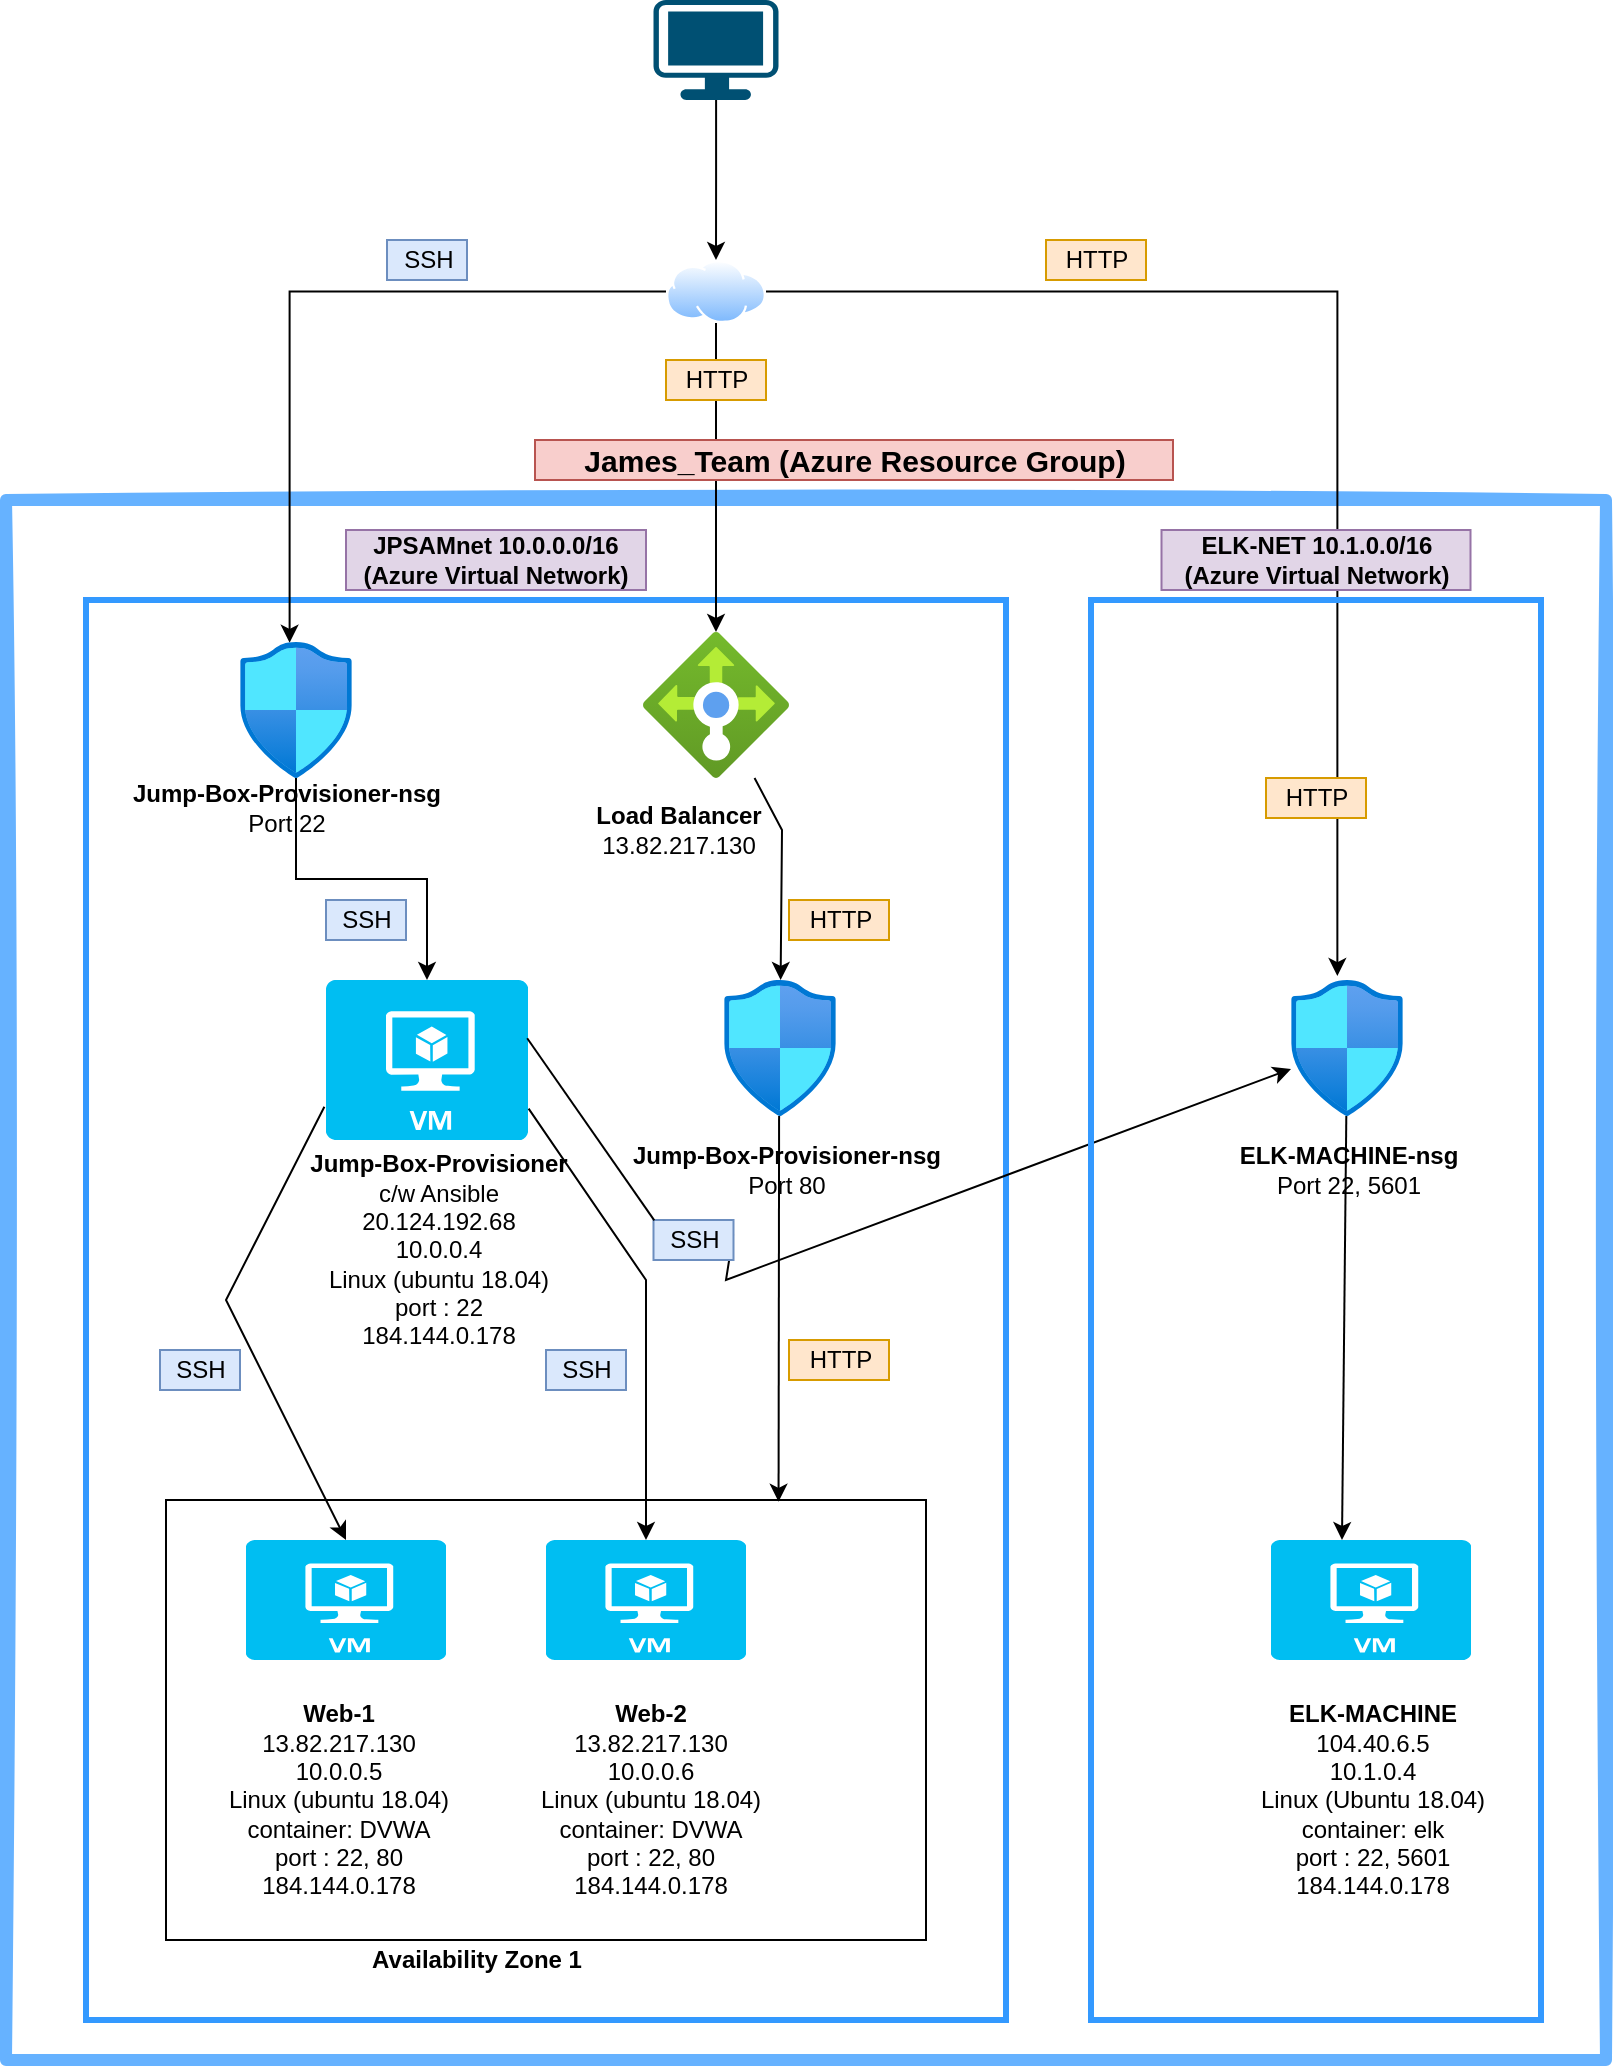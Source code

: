 <mxfile version="15.8.7" type="device"><diagram id="h9bj2SC35kE_Zxy0N-Aq" name="Page-1"><mxGraphModel dx="1038" dy="641" grid="1" gridSize="10" guides="1" tooltips="1" connect="1" arrows="1" fold="1" page="1" pageScale="1" pageWidth="850" pageHeight="1100" math="0" shadow="0"><root><mxCell id="0"/><mxCell id="1" parent="0"/><mxCell id="VqFrh7SJ_DNtCaBL8Qw7-66" value="" style="rounded=0;whiteSpace=wrap;html=1;" parent="1" vertex="1"><mxGeometry x="110" y="790" width="380" height="220" as="geometry"/></mxCell><mxCell id="VqFrh7SJ_DNtCaBL8Qw7-61" value="" style="rounded=0;whiteSpace=wrap;html=1;fillColor=none;strokeWidth=6;strokeColor=#66B2FF;sketch=1;" parent="1" vertex="1"><mxGeometry x="30" y="290" width="800" height="780" as="geometry"/></mxCell><mxCell id="VqFrh7SJ_DNtCaBL8Qw7-56" value="" style="rounded=0;whiteSpace=wrap;html=1;fillColor=none;strokeColor=#3399FF;strokeWidth=3;sketch=0;" parent="1" vertex="1"><mxGeometry x="70" y="340" width="460" height="710" as="geometry"/></mxCell><mxCell id="VqFrh7SJ_DNtCaBL8Qw7-60" value="" style="edgeStyle=orthogonalEdgeStyle;rounded=0;orthogonalLoop=1;jettySize=auto;html=1;entryX=0.5;entryY=0;entryDx=0;entryDy=0;" parent="1" source="VqFrh7SJ_DNtCaBL8Qw7-1" target="VqFrh7SJ_DNtCaBL8Qw7-2" edge="1"><mxGeometry relative="1" as="geometry"><mxPoint x="278.75" y="35" as="targetPoint"/></mxGeometry></mxCell><mxCell id="VqFrh7SJ_DNtCaBL8Qw7-1" value="" style="points=[[0.03,0.03,0],[0.5,0,0],[0.97,0.03,0],[1,0.4,0],[0.97,0.745,0],[0.5,1,0],[0.03,0.745,0],[0,0.4,0]];verticalLabelPosition=bottom;sketch=0;html=1;verticalAlign=top;aspect=fixed;align=center;pointerEvents=1;shape=mxgraph.cisco19.workstation;fillColor=#005073;strokeColor=none;" parent="1" vertex="1"><mxGeometry x="353.75" y="40" width="62.5" height="50" as="geometry"/></mxCell><mxCell id="VqFrh7SJ_DNtCaBL8Qw7-29" value="" style="edgeStyle=orthogonalEdgeStyle;rounded=0;orthogonalLoop=1;jettySize=auto;html=1;" parent="1" source="VqFrh7SJ_DNtCaBL8Qw7-2" target="VqFrh7SJ_DNtCaBL8Qw7-7" edge="1"><mxGeometry relative="1" as="geometry"><mxPoint x="390" y="191" as="targetPoint"/><Array as="points"><mxPoint x="380" y="397"/></Array></mxGeometry></mxCell><mxCell id="VqFrh7SJ_DNtCaBL8Qw7-31" value="" style="edgeStyle=orthogonalEdgeStyle;rounded=0;orthogonalLoop=1;jettySize=auto;html=1;entryX=0.443;entryY=0.006;entryDx=0;entryDy=0;entryPerimeter=0;" parent="1" source="VqFrh7SJ_DNtCaBL8Qw7-2" target="VqFrh7SJ_DNtCaBL8Qw7-3" edge="1"><mxGeometry relative="1" as="geometry"><mxPoint x="205" y="115.8" as="targetPoint"/></mxGeometry></mxCell><mxCell id="VqFrh7SJ_DNtCaBL8Qw7-39" value="" style="edgeStyle=orthogonalEdgeStyle;rounded=0;orthogonalLoop=1;jettySize=auto;html=1;entryX=0.414;entryY=-0.029;entryDx=0;entryDy=0;entryPerimeter=0;strokeWidth=1;" parent="1" source="VqFrh7SJ_DNtCaBL8Qw7-2" target="VqFrh7SJ_DNtCaBL8Qw7-9" edge="1"><mxGeometry relative="1" as="geometry"><mxPoint x="670" y="116" as="targetPoint"/></mxGeometry></mxCell><mxCell id="VqFrh7SJ_DNtCaBL8Qw7-2" value="" style="aspect=fixed;perimeter=ellipsePerimeter;html=1;align=center;shadow=0;dashed=0;spacingTop=3;image;image=img/lib/active_directory/internet_cloud.svg;" parent="1" vertex="1"><mxGeometry x="360" y="170" width="50" height="31.5" as="geometry"/></mxCell><mxCell id="VqFrh7SJ_DNtCaBL8Qw7-23" value="" style="edgeStyle=orthogonalEdgeStyle;rounded=0;orthogonalLoop=1;jettySize=auto;html=1;" parent="1" source="VqFrh7SJ_DNtCaBL8Qw7-3" target="VqFrh7SJ_DNtCaBL8Qw7-4" edge="1"><mxGeometry relative="1" as="geometry"/></mxCell><mxCell id="VqFrh7SJ_DNtCaBL8Qw7-3" value="" style="aspect=fixed;html=1;points=[];align=center;image;fontSize=12;image=img/lib/azure2/networking/Network_Security_Groups.svg;" parent="1" vertex="1"><mxGeometry x="147" y="361" width="56.0" height="68" as="geometry"/></mxCell><mxCell id="VqFrh7SJ_DNtCaBL8Qw7-4" value="" style="verticalLabelPosition=bottom;html=1;verticalAlign=top;align=center;strokeColor=none;fillColor=#00BEF2;shape=mxgraph.azure.virtual_machine;" parent="1" vertex="1"><mxGeometry x="190" y="530" width="101" height="80" as="geometry"/></mxCell><mxCell id="VqFrh7SJ_DNtCaBL8Qw7-7" value="" style="aspect=fixed;html=1;points=[];align=center;image;fontSize=12;image=img/lib/azure2/networking/Load_Balancers.svg;" parent="1" vertex="1"><mxGeometry x="348.5" y="356" width="73" height="73" as="geometry"/></mxCell><mxCell id="VqFrh7SJ_DNtCaBL8Qw7-8" value="" style="aspect=fixed;html=1;points=[];align=center;image;fontSize=12;image=img/lib/azure2/networking/Network_Security_Groups.svg;" parent="1" vertex="1"><mxGeometry x="389" y="530" width="56.0" height="68" as="geometry"/></mxCell><mxCell id="VqFrh7SJ_DNtCaBL8Qw7-109" value="" style="edgeStyle=none;rounded=0;orthogonalLoop=1;jettySize=auto;html=1;fontSize=15;strokeWidth=1;" parent="1" source="VqFrh7SJ_DNtCaBL8Qw7-9" edge="1"><mxGeometry relative="1" as="geometry"><mxPoint x="698" y="810" as="targetPoint"/></mxGeometry></mxCell><mxCell id="VqFrh7SJ_DNtCaBL8Qw7-14" value="&lt;b&gt;Jump-Box-Provisioner&lt;br&gt;&lt;/b&gt;c/w Ansible&lt;br&gt;20.124.192.68&lt;br&gt;10.0.0.4&lt;br&gt;Linux (ubuntu 18.04)&lt;br&gt;port : 22&lt;br&gt;184.144.0.178" style="text;html=1;align=center;verticalAlign=middle;resizable=0;points=[];autosize=1;strokeColor=none;fillColor=none;" parent="1" vertex="1"><mxGeometry x="176.25" y="615" width="140" height="100" as="geometry"/></mxCell><mxCell id="VqFrh7SJ_DNtCaBL8Qw7-17" style="edgeStyle=orthogonalEdgeStyle;rounded=0;orthogonalLoop=1;jettySize=auto;html=1;exitX=0.5;exitY=1;exitDx=0;exitDy=0;exitPerimeter=0;" parent="1" source="VqFrh7SJ_DNtCaBL8Qw7-4" target="VqFrh7SJ_DNtCaBL8Qw7-4" edge="1"><mxGeometry relative="1" as="geometry"/></mxCell><mxCell id="VqFrh7SJ_DNtCaBL8Qw7-21" value="&lt;b&gt;Load Balancer&lt;/b&gt;&lt;br&gt;13.82.217.130" style="text;html=1;align=center;verticalAlign=middle;resizable=0;points=[];autosize=1;strokeColor=none;fillColor=none;" parent="1" vertex="1"><mxGeometry x="316.25" y="440" width="100" height="30" as="geometry"/></mxCell><mxCell id="VqFrh7SJ_DNtCaBL8Qw7-22" value="&lt;b&gt;Jump-Box-Provisioner-nsg&lt;/b&gt;&lt;br&gt;Port 80" style="text;html=1;align=center;verticalAlign=middle;resizable=0;points=[];autosize=1;strokeColor=none;fillColor=none;" parent="1" vertex="1"><mxGeometry x="335" y="610" width="170" height="30" as="geometry"/></mxCell><mxCell id="VqFrh7SJ_DNtCaBL8Qw7-24" value="&lt;b&gt;Jump-Box-Provisioner-nsg&lt;/b&gt;&lt;br&gt;Port 22" style="text;html=1;align=center;verticalAlign=middle;resizable=0;points=[];autosize=1;strokeColor=none;fillColor=none;" parent="1" vertex="1"><mxGeometry x="85" y="429" width="170" height="30" as="geometry"/></mxCell><mxCell id="VqFrh7SJ_DNtCaBL8Qw7-44" value="&lt;b&gt;Availability Zone 1&lt;/b&gt;&lt;br&gt;" style="text;html=1;align=center;verticalAlign=middle;resizable=0;points=[];autosize=1;strokeColor=none;fillColor=none;" parent="1" vertex="1"><mxGeometry x="205" y="1010" width="120" height="20" as="geometry"/></mxCell><mxCell id="VqFrh7SJ_DNtCaBL8Qw7-45" value="HTTP" style="text;html=1;align=center;verticalAlign=middle;resizable=0;points=[];autosize=1;strokeColor=#d79b00;fillColor=#ffe6cc;" parent="1" vertex="1"><mxGeometry x="550" y="160" width="50" height="20" as="geometry"/></mxCell><mxCell id="VqFrh7SJ_DNtCaBL8Qw7-48" value="HTTP" style="text;html=1;align=center;verticalAlign=middle;resizable=0;points=[];autosize=1;strokeColor=#d79b00;fillColor=#ffe6cc;" parent="1" vertex="1"><mxGeometry x="360" y="220" width="50" height="20" as="geometry"/></mxCell><mxCell id="VqFrh7SJ_DNtCaBL8Qw7-50" value="HTTP" style="text;html=1;align=center;verticalAlign=middle;resizable=0;points=[];autosize=1;strokeColor=#d79b00;fillColor=#ffe6cc;" parent="1" vertex="1"><mxGeometry x="660" y="429" width="50" height="20" as="geometry"/></mxCell><mxCell id="VqFrh7SJ_DNtCaBL8Qw7-51" value="HTTP" style="text;html=1;align=center;verticalAlign=middle;resizable=0;points=[];autosize=1;strokeColor=#d79b00;fillColor=#ffe6cc;" parent="1" vertex="1"><mxGeometry x="421.5" y="490" width="50" height="20" as="geometry"/></mxCell><mxCell id="VqFrh7SJ_DNtCaBL8Qw7-52" value="SSH" style="text;html=1;align=center;verticalAlign=middle;resizable=0;points=[];autosize=1;strokeColor=#6c8ebf;fillColor=#dae8fc;" parent="1" vertex="1"><mxGeometry x="220.5" y="160" width="40" height="20" as="geometry"/></mxCell><mxCell id="VqFrh7SJ_DNtCaBL8Qw7-53" value="SSH" style="text;html=1;align=center;verticalAlign=middle;resizable=0;points=[];autosize=1;strokeColor=#6c8ebf;fillColor=#dae8fc;" parent="1" vertex="1"><mxGeometry x="190" y="490" width="40" height="20" as="geometry"/></mxCell><mxCell id="VqFrh7SJ_DNtCaBL8Qw7-54" value="SSH" style="text;html=1;align=center;verticalAlign=middle;resizable=0;points=[];autosize=1;strokeColor=#6c8ebf;fillColor=#dae8fc;" parent="1" vertex="1"><mxGeometry x="107" y="715" width="40" height="20" as="geometry"/></mxCell><mxCell id="VqFrh7SJ_DNtCaBL8Qw7-62" value="&lt;b&gt;JPSAMnet 10.0.0.0/16&lt;br&gt;(Azure Virtual Network)&lt;br&gt;&lt;/b&gt;" style="text;html=1;strokeColor=#9673a6;fillColor=#e1d5e7;align=center;verticalAlign=middle;whiteSpace=wrap;rounded=0;" parent="1" vertex="1"><mxGeometry x="200" y="305" width="150" height="30" as="geometry"/></mxCell><mxCell id="VqFrh7SJ_DNtCaBL8Qw7-65" value="&lt;b&gt;ELK-NET 10.1.0.0/16&lt;br&gt;(Azure Virtual Network)&lt;br&gt;&lt;/b&gt;" style="text;html=1;strokeColor=#9673a6;fillColor=#e1d5e7;align=center;verticalAlign=middle;whiteSpace=wrap;rounded=0;" parent="1" vertex="1"><mxGeometry x="607.75" y="305" width="154.5" height="30" as="geometry"/></mxCell><mxCell id="VqFrh7SJ_DNtCaBL8Qw7-69" style="edgeStyle=orthogonalEdgeStyle;rounded=0;orthogonalLoop=1;jettySize=auto;html=1;exitX=0.5;exitY=1;exitDx=0;exitDy=0;strokeWidth=1;" parent="1" source="VqFrh7SJ_DNtCaBL8Qw7-62" target="VqFrh7SJ_DNtCaBL8Qw7-62" edge="1"><mxGeometry relative="1" as="geometry"/></mxCell><mxCell id="VqFrh7SJ_DNtCaBL8Qw7-70" value="&lt;b&gt;&lt;font style=&quot;font-size: 15px&quot;&gt;James_Team (Azure Resource Group)&lt;/font&gt;&lt;br&gt;&lt;/b&gt;" style="text;html=1;strokeColor=#b85450;fillColor=#f8cecc;align=center;verticalAlign=middle;whiteSpace=wrap;rounded=0;" parent="1" vertex="1"><mxGeometry x="294.5" y="260" width="319" height="20" as="geometry"/></mxCell><mxCell id="VqFrh7SJ_DNtCaBL8Qw7-111" value="" style="endArrow=classic;html=1;rounded=0;fontSize=15;strokeWidth=1;" parent="1" source="VqFrh7SJ_DNtCaBL8Qw7-7" target="VqFrh7SJ_DNtCaBL8Qw7-8" edge="1"><mxGeometry width="50" height="50" relative="1" as="geometry"><mxPoint x="400" y="430" as="sourcePoint"/><mxPoint x="475" y="390" as="targetPoint"/><Array as="points"><mxPoint x="418" y="455"/></Array></mxGeometry></mxCell><mxCell id="VqFrh7SJ_DNtCaBL8Qw7-114" value="" style="endArrow=classic;html=1;rounded=0;fontSize=15;strokeWidth=1;entryX=0.806;entryY=0.004;entryDx=0;entryDy=0;entryPerimeter=0;" parent="1" target="VqFrh7SJ_DNtCaBL8Qw7-66" edge="1"><mxGeometry width="50" height="50" relative="1" as="geometry"><mxPoint x="416.55" y="598" as="sourcePoint"/><mxPoint x="416.55" y="800" as="targetPoint"/></mxGeometry></mxCell><mxCell id="VqFrh7SJ_DNtCaBL8Qw7-117" value="" style="endArrow=none;html=1;rounded=0;fontSize=15;strokeWidth=1;" parent="1" edge="1"><mxGeometry width="50" height="50" relative="1" as="geometry"><mxPoint x="430" y="710" as="sourcePoint"/><mxPoint x="430" y="710" as="targetPoint"/></mxGeometry></mxCell><mxCell id="VqFrh7SJ_DNtCaBL8Qw7-138" value="" style="endArrow=classic;html=1;rounded=0;shadow=0;sketch=0;fontSize=15;strokeWidth=1;entryX=0.5;entryY=0;entryDx=0;entryDy=0;entryPerimeter=0;exitX=-0.008;exitY=0.792;exitDx=0;exitDy=0;exitPerimeter=0;" parent="1" source="VqFrh7SJ_DNtCaBL8Qw7-4" target="VqFrh7SJ_DNtCaBL8Qw7-5" edge="1"><mxGeometry width="50" height="50" relative="1" as="geometry"><mxPoint x="420" y="700" as="sourcePoint"/><mxPoint x="470" y="650" as="targetPoint"/><Array as="points"><mxPoint x="140" y="690"/></Array></mxGeometry></mxCell><mxCell id="VqFrh7SJ_DNtCaBL8Qw7-139" value="" style="endArrow=classic;html=1;rounded=0;shadow=0;sketch=0;fontSize=15;strokeWidth=1;exitX=1.003;exitY=0.804;exitDx=0;exitDy=0;exitPerimeter=0;" parent="1" source="VqFrh7SJ_DNtCaBL8Qw7-4" target="VqFrh7SJ_DNtCaBL8Qw7-10" edge="1"><mxGeometry width="50" height="50" relative="1" as="geometry"><mxPoint x="420" y="700" as="sourcePoint"/><mxPoint x="470" y="650" as="targetPoint"/><Array as="points"><mxPoint x="350" y="680"/></Array></mxGeometry></mxCell><mxCell id="VqFrh7SJ_DNtCaBL8Qw7-143" value="SSH" style="text;html=1;align=center;verticalAlign=middle;resizable=0;points=[];autosize=1;strokeColor=#6c8ebf;fillColor=#dae8fc;" parent="1" vertex="1"><mxGeometry x="300" y="715" width="40" height="20" as="geometry"/></mxCell><mxCell id="VqFrh7SJ_DNtCaBL8Qw7-144" value="HTTP" style="text;html=1;align=center;verticalAlign=middle;resizable=0;points=[];autosize=1;strokeColor=#d79b00;fillColor=#ffe6cc;" parent="1" vertex="1"><mxGeometry x="421.5" y="710" width="50" height="20" as="geometry"/></mxCell><mxCell id="VqFrh7SJ_DNtCaBL8Qw7-147" value="" style="endArrow=classic;html=1;rounded=0;shadow=0;sketch=0;fontSize=15;strokeWidth=1;exitX=0.996;exitY=0.364;exitDx=0;exitDy=0;exitPerimeter=0;startArrow=none;" parent="1" source="VqFrh7SJ_DNtCaBL8Qw7-151" target="VqFrh7SJ_DNtCaBL8Qw7-9" edge="1"><mxGeometry width="50" height="50" relative="1" as="geometry"><mxPoint x="420" y="660" as="sourcePoint"/><mxPoint x="470" y="610" as="targetPoint"/><Array as="points"><mxPoint x="390" y="680"/></Array></mxGeometry></mxCell><mxCell id="VqFrh7SJ_DNtCaBL8Qw7-151" value="SSH" style="text;html=1;align=center;verticalAlign=middle;resizable=0;points=[];autosize=1;strokeColor=#6c8ebf;fillColor=#dae8fc;" parent="1" vertex="1"><mxGeometry x="353.75" y="650" width="40" height="20" as="geometry"/></mxCell><mxCell id="VqFrh7SJ_DNtCaBL8Qw7-152" value="" style="endArrow=none;html=1;rounded=0;shadow=0;sketch=0;fontSize=15;strokeWidth=1;exitX=0.996;exitY=0.364;exitDx=0;exitDy=0;exitPerimeter=0;entryX=0.01;entryY=0.01;entryDx=0;entryDy=0;entryPerimeter=0;" parent="1" source="VqFrh7SJ_DNtCaBL8Qw7-4" target="VqFrh7SJ_DNtCaBL8Qw7-151" edge="1"><mxGeometry width="50" height="50" relative="1" as="geometry"><mxPoint x="290.596" y="559.12" as="sourcePoint"/><mxPoint x="661" y="810.6" as="targetPoint"/><Array as="points"/></mxGeometry></mxCell><mxCell id="VqFrh7SJ_DNtCaBL8Qw7-153" value="" style="group" parent="1" vertex="1" connectable="0"><mxGeometry x="572.5" y="340" width="225" height="710" as="geometry"/></mxCell><mxCell id="VqFrh7SJ_DNtCaBL8Qw7-57" value="" style="rounded=0;whiteSpace=wrap;html=1;fillColor=none;strokeWidth=3;strokeColor=#3399FF;" parent="VqFrh7SJ_DNtCaBL8Qw7-153" vertex="1"><mxGeometry width="225" height="710" as="geometry"/></mxCell><mxCell id="VqFrh7SJ_DNtCaBL8Qw7-6" value="" style="verticalLabelPosition=bottom;html=1;verticalAlign=top;align=center;strokeColor=none;fillColor=#00BEF2;shape=mxgraph.azure.virtual_machine;" parent="VqFrh7SJ_DNtCaBL8Qw7-153" vertex="1"><mxGeometry x="90" y="470" width="100" height="60" as="geometry"/></mxCell><mxCell id="VqFrh7SJ_DNtCaBL8Qw7-9" value="" style="aspect=fixed;html=1;points=[];align=center;image;fontSize=12;image=img/lib/azure2/networking/Network_Security_Groups.svg;" parent="VqFrh7SJ_DNtCaBL8Qw7-153" vertex="1"><mxGeometry x="100" y="190" width="56.0" height="68" as="geometry"/></mxCell><mxCell id="VqFrh7SJ_DNtCaBL8Qw7-11" value="&lt;b&gt;ELK-MACHINE&lt;/b&gt;&lt;br&gt;104.40.6.5&lt;br&gt;10.1.0.4&lt;br&gt;Linux (Ubuntu 18.04)&lt;br&gt;container: elk&lt;br&gt;port : 22, 5601&lt;br&gt;184.144.0.178" style="text;html=1;align=center;verticalAlign=middle;resizable=0;points=[];autosize=1;strokeColor=none;fillColor=none;" parent="VqFrh7SJ_DNtCaBL8Qw7-153" vertex="1"><mxGeometry x="75" y="550" width="130" height="100" as="geometry"/></mxCell><mxCell id="VqFrh7SJ_DNtCaBL8Qw7-25" value="&lt;b&gt;ELK-MACHINE-nsg&lt;/b&gt;&lt;br&gt;Port 22, 5601" style="text;html=1;align=center;verticalAlign=middle;resizable=0;points=[];autosize=1;strokeColor=none;fillColor=none;" parent="VqFrh7SJ_DNtCaBL8Qw7-153" vertex="1"><mxGeometry x="68.5" y="270" width="120" height="30" as="geometry"/></mxCell><mxCell id="VqFrh7SJ_DNtCaBL8Qw7-5" value="" style="verticalLabelPosition=bottom;html=1;verticalAlign=top;align=center;strokeColor=none;fillColor=#00BEF2;shape=mxgraph.azure.virtual_machine;" parent="1" vertex="1"><mxGeometry x="150" y="810" width="100" height="60" as="geometry"/></mxCell><mxCell id="VqFrh7SJ_DNtCaBL8Qw7-10" value="" style="verticalLabelPosition=bottom;html=1;verticalAlign=top;align=center;strokeColor=none;fillColor=#00BEF2;shape=mxgraph.azure.virtual_machine;" parent="1" vertex="1"><mxGeometry x="300" y="810" width="100" height="60" as="geometry"/></mxCell><mxCell id="VqFrh7SJ_DNtCaBL8Qw7-12" value="&lt;b&gt;Web-2&lt;/b&gt;&lt;br&gt;13.82.217.130&lt;br&gt;10.0.0.6&lt;br&gt;Linux (ubuntu 18.04)&lt;br&gt;container: DVWA&lt;br&gt;port : 22, 80&lt;br&gt;184.144.0.178" style="text;html=1;align=center;verticalAlign=middle;resizable=0;points=[];autosize=1;strokeColor=none;fillColor=none;" parent="1" vertex="1"><mxGeometry x="286.5" y="890" width="130" height="100" as="geometry"/></mxCell><mxCell id="VqFrh7SJ_DNtCaBL8Qw7-13" value="&lt;b&gt;Web-1&lt;/b&gt;&lt;br&gt;13.82.217.130&lt;br&gt;10.0.0.5&lt;br&gt;Linux (ubuntu 18.04)&lt;br&gt;container: DVWA&lt;br&gt;port : 22, 80&lt;br&gt;184.144.0.178" style="text;html=1;align=center;verticalAlign=middle;resizable=0;points=[];autosize=1;strokeColor=none;fillColor=none;" parent="1" vertex="1"><mxGeometry x="130.5" y="890" width="130" height="100" as="geometry"/></mxCell></root></mxGraphModel></diagram></mxfile>